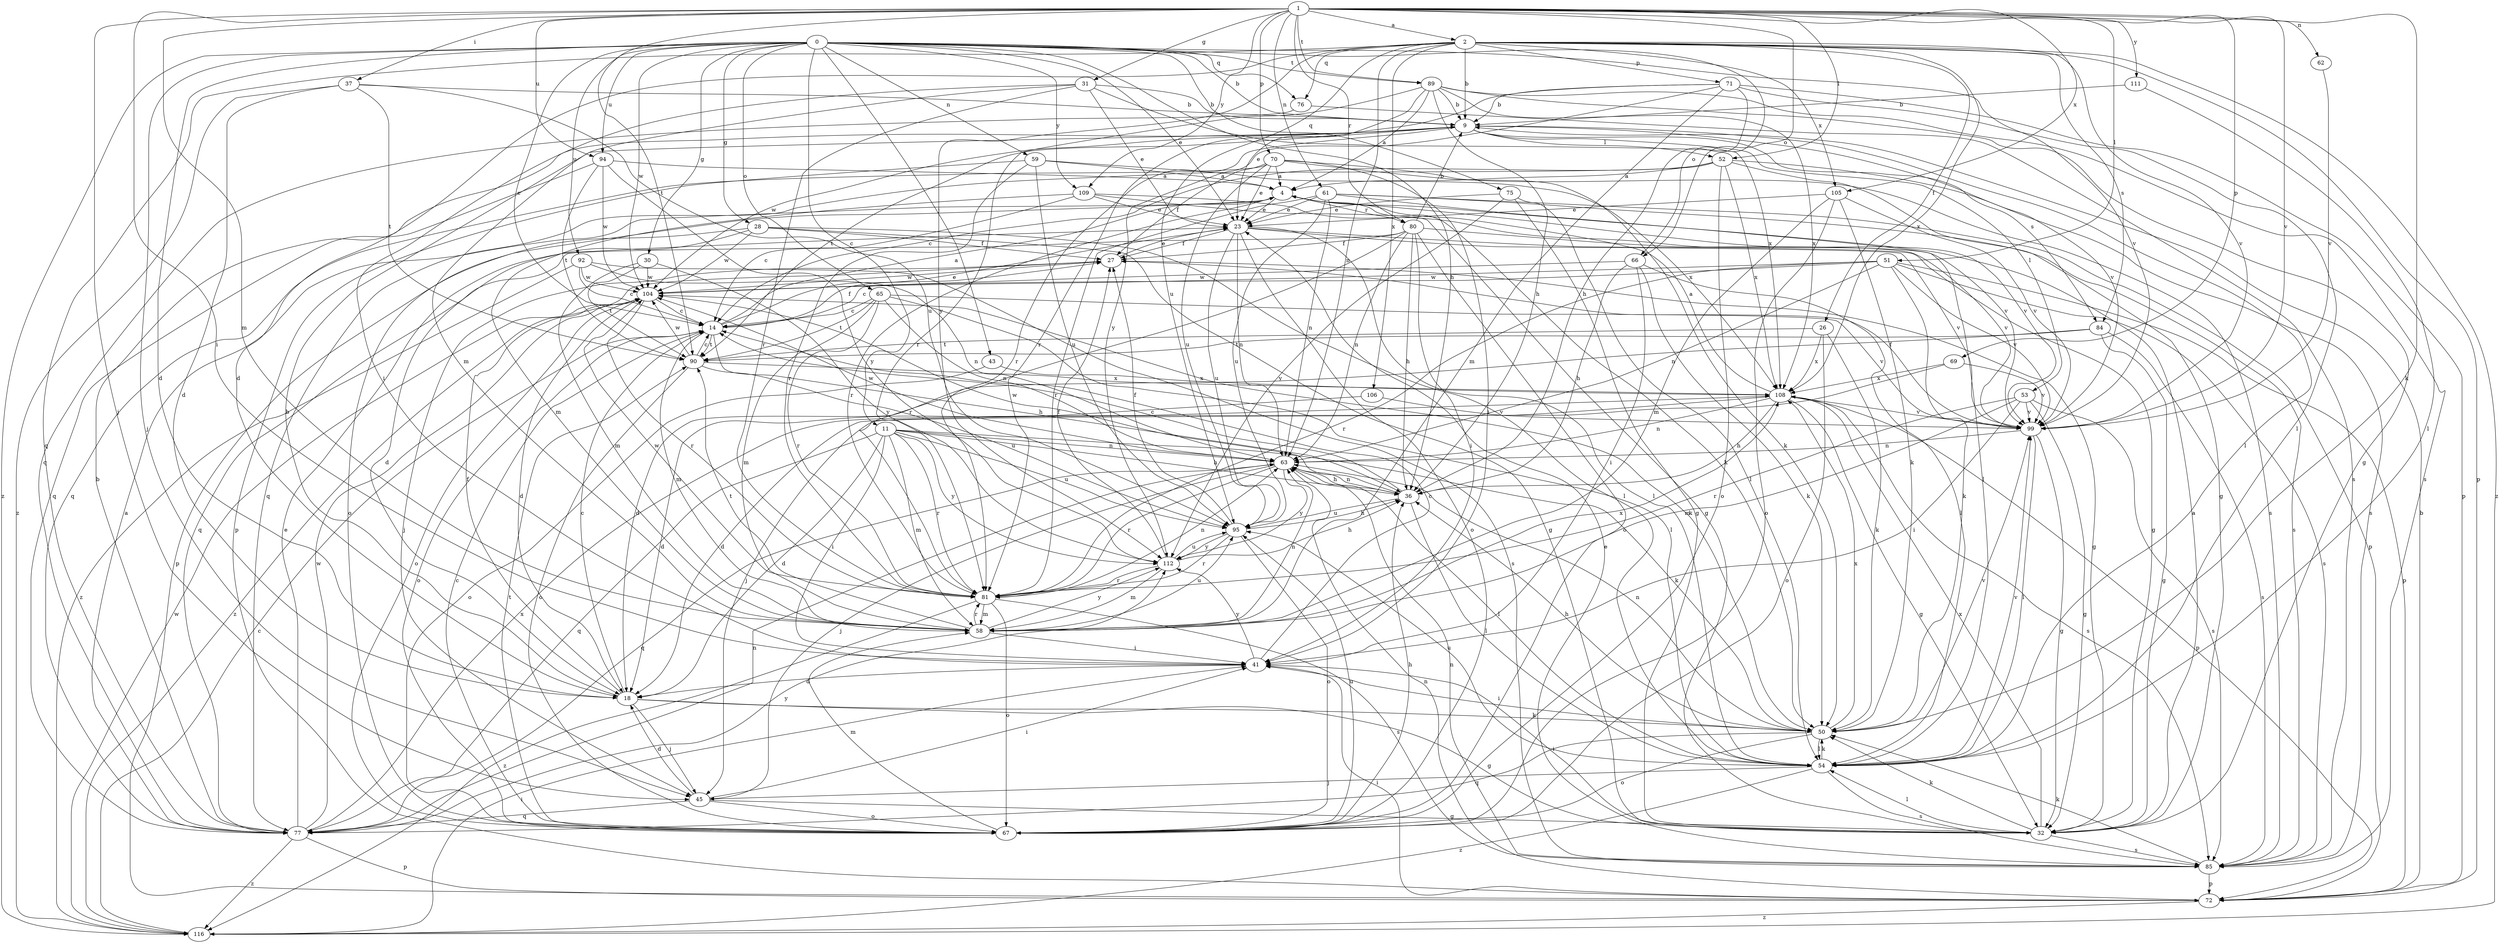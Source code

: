 strict digraph  {
0;
1;
2;
4;
9;
11;
14;
18;
23;
26;
27;
28;
30;
31;
32;
36;
37;
41;
43;
45;
50;
51;
52;
53;
54;
58;
59;
61;
62;
63;
65;
66;
67;
69;
70;
71;
72;
75;
76;
77;
80;
81;
84;
85;
89;
90;
92;
94;
95;
99;
104;
105;
106;
108;
109;
111;
112;
116;
0 -> 9  [label=b];
0 -> 11  [label=c];
0 -> 14  [label=c];
0 -> 18  [label=d];
0 -> 23  [label=e];
0 -> 28  [label=g];
0 -> 30  [label=g];
0 -> 36  [label=h];
0 -> 43  [label=j];
0 -> 45  [label=j];
0 -> 59  [label=n];
0 -> 65  [label=o];
0 -> 66  [label=o];
0 -> 75  [label=q];
0 -> 76  [label=q];
0 -> 89  [label=t];
0 -> 92  [label=u];
0 -> 94  [label=u];
0 -> 99  [label=v];
0 -> 104  [label=w];
0 -> 109  [label=y];
0 -> 116  [label=z];
1 -> 2  [label=a];
1 -> 31  [label=g];
1 -> 37  [label=i];
1 -> 41  [label=i];
1 -> 45  [label=j];
1 -> 50  [label=k];
1 -> 51  [label=l];
1 -> 52  [label=l];
1 -> 58  [label=m];
1 -> 61  [label=n];
1 -> 62  [label=n];
1 -> 66  [label=o];
1 -> 69  [label=p];
1 -> 70  [label=p];
1 -> 80  [label=r];
1 -> 89  [label=t];
1 -> 90  [label=t];
1 -> 94  [label=u];
1 -> 99  [label=v];
1 -> 105  [label=x];
1 -> 109  [label=y];
1 -> 111  [label=y];
2 -> 9  [label=b];
2 -> 18  [label=d];
2 -> 26  [label=f];
2 -> 63  [label=n];
2 -> 71  [label=p];
2 -> 72  [label=p];
2 -> 76  [label=q];
2 -> 77  [label=q];
2 -> 84  [label=s];
2 -> 95  [label=u];
2 -> 99  [label=v];
2 -> 105  [label=x];
2 -> 106  [label=x];
2 -> 108  [label=x];
2 -> 112  [label=y];
2 -> 116  [label=z];
4 -> 23  [label=e];
4 -> 50  [label=k];
4 -> 67  [label=o];
4 -> 80  [label=r];
4 -> 81  [label=r];
4 -> 99  [label=v];
9 -> 52  [label=l];
9 -> 53  [label=l];
9 -> 54  [label=l];
9 -> 81  [label=r];
9 -> 84  [label=s];
9 -> 90  [label=t];
9 -> 99  [label=v];
9 -> 104  [label=w];
11 -> 18  [label=d];
11 -> 36  [label=h];
11 -> 41  [label=i];
11 -> 50  [label=k];
11 -> 58  [label=m];
11 -> 63  [label=n];
11 -> 77  [label=q];
11 -> 81  [label=r];
11 -> 95  [label=u];
11 -> 112  [label=y];
14 -> 4  [label=a];
14 -> 23  [label=e];
14 -> 27  [label=f];
14 -> 36  [label=h];
14 -> 58  [label=m];
14 -> 67  [label=o];
14 -> 90  [label=t];
18 -> 9  [label=b];
18 -> 14  [label=c];
18 -> 27  [label=f];
18 -> 32  [label=g];
18 -> 45  [label=j];
18 -> 50  [label=k];
23 -> 27  [label=f];
23 -> 32  [label=g];
23 -> 54  [label=l];
23 -> 63  [label=n];
23 -> 67  [label=o];
23 -> 95  [label=u];
23 -> 99  [label=v];
26 -> 50  [label=k];
26 -> 67  [label=o];
26 -> 90  [label=t];
26 -> 108  [label=x];
27 -> 23  [label=e];
27 -> 32  [label=g];
27 -> 45  [label=j];
27 -> 104  [label=w];
28 -> 18  [label=d];
28 -> 27  [label=f];
28 -> 32  [label=g];
28 -> 54  [label=l];
28 -> 72  [label=p];
28 -> 104  [label=w];
30 -> 58  [label=m];
30 -> 90  [label=t];
30 -> 104  [label=w];
30 -> 112  [label=y];
31 -> 9  [label=b];
31 -> 23  [label=e];
31 -> 41  [label=i];
31 -> 58  [label=m];
31 -> 81  [label=r];
31 -> 108  [label=x];
32 -> 4  [label=a];
32 -> 41  [label=i];
32 -> 50  [label=k];
32 -> 54  [label=l];
32 -> 85  [label=s];
32 -> 108  [label=x];
36 -> 14  [label=c];
36 -> 54  [label=l];
36 -> 63  [label=n];
36 -> 95  [label=u];
36 -> 104  [label=w];
37 -> 9  [label=b];
37 -> 18  [label=d];
37 -> 90  [label=t];
37 -> 95  [label=u];
37 -> 116  [label=z];
41 -> 14  [label=c];
41 -> 18  [label=d];
41 -> 112  [label=y];
43 -> 67  [label=o];
43 -> 108  [label=x];
45 -> 18  [label=d];
45 -> 32  [label=g];
45 -> 41  [label=i];
45 -> 67  [label=o];
45 -> 77  [label=q];
50 -> 36  [label=h];
50 -> 41  [label=i];
50 -> 54  [label=l];
50 -> 63  [label=n];
50 -> 67  [label=o];
50 -> 77  [label=q];
50 -> 99  [label=v];
50 -> 108  [label=x];
51 -> 14  [label=c];
51 -> 50  [label=k];
51 -> 63  [label=n];
51 -> 72  [label=p];
51 -> 81  [label=r];
51 -> 85  [label=s];
51 -> 99  [label=v];
51 -> 104  [label=w];
52 -> 4  [label=a];
52 -> 14  [label=c];
52 -> 32  [label=g];
52 -> 67  [label=o];
52 -> 77  [label=q];
52 -> 85  [label=s];
52 -> 108  [label=x];
53 -> 32  [label=g];
53 -> 41  [label=i];
53 -> 58  [label=m];
53 -> 81  [label=r];
53 -> 85  [label=s];
53 -> 99  [label=v];
54 -> 45  [label=j];
54 -> 50  [label=k];
54 -> 85  [label=s];
54 -> 95  [label=u];
54 -> 99  [label=v];
54 -> 116  [label=z];
58 -> 41  [label=i];
58 -> 63  [label=n];
58 -> 81  [label=r];
58 -> 90  [label=t];
58 -> 95  [label=u];
58 -> 108  [label=x];
58 -> 112  [label=y];
59 -> 4  [label=a];
59 -> 72  [label=p];
59 -> 81  [label=r];
59 -> 95  [label=u];
59 -> 108  [label=x];
61 -> 23  [label=e];
61 -> 54  [label=l];
61 -> 63  [label=n];
61 -> 72  [label=p];
61 -> 81  [label=r];
61 -> 85  [label=s];
61 -> 95  [label=u];
62 -> 99  [label=v];
63 -> 36  [label=h];
63 -> 45  [label=j];
63 -> 54  [label=l];
63 -> 77  [label=q];
63 -> 81  [label=r];
63 -> 104  [label=w];
63 -> 112  [label=y];
65 -> 14  [label=c];
65 -> 54  [label=l];
65 -> 58  [label=m];
65 -> 63  [label=n];
65 -> 81  [label=r];
65 -> 90  [label=t];
65 -> 99  [label=v];
66 -> 36  [label=h];
66 -> 41  [label=i];
66 -> 50  [label=k];
66 -> 54  [label=l];
66 -> 104  [label=w];
67 -> 14  [label=c];
67 -> 36  [label=h];
67 -> 58  [label=m];
67 -> 90  [label=t];
67 -> 95  [label=u];
69 -> 45  [label=j];
69 -> 99  [label=v];
69 -> 108  [label=x];
70 -> 4  [label=a];
70 -> 23  [label=e];
70 -> 27  [label=f];
70 -> 41  [label=i];
70 -> 50  [label=k];
70 -> 77  [label=q];
70 -> 85  [label=s];
70 -> 95  [label=u];
71 -> 9  [label=b];
71 -> 36  [label=h];
71 -> 54  [label=l];
71 -> 58  [label=m];
71 -> 72  [label=p];
71 -> 81  [label=r];
71 -> 112  [label=y];
72 -> 9  [label=b];
72 -> 41  [label=i];
72 -> 63  [label=n];
72 -> 116  [label=z];
75 -> 23  [label=e];
75 -> 32  [label=g];
75 -> 54  [label=l];
75 -> 112  [label=y];
76 -> 77  [label=q];
76 -> 85  [label=s];
77 -> 4  [label=a];
77 -> 9  [label=b];
77 -> 23  [label=e];
77 -> 63  [label=n];
77 -> 72  [label=p];
77 -> 104  [label=w];
77 -> 108  [label=x];
77 -> 112  [label=y];
77 -> 116  [label=z];
80 -> 9  [label=b];
80 -> 27  [label=f];
80 -> 36  [label=h];
80 -> 41  [label=i];
80 -> 63  [label=n];
80 -> 67  [label=o];
80 -> 77  [label=q];
80 -> 81  [label=r];
80 -> 99  [label=v];
81 -> 58  [label=m];
81 -> 63  [label=n];
81 -> 67  [label=o];
81 -> 85  [label=s];
81 -> 104  [label=w];
81 -> 116  [label=z];
84 -> 18  [label=d];
84 -> 32  [label=g];
84 -> 85  [label=s];
84 -> 90  [label=t];
85 -> 23  [label=e];
85 -> 50  [label=k];
85 -> 63  [label=n];
85 -> 72  [label=p];
89 -> 4  [label=a];
89 -> 9  [label=b];
89 -> 23  [label=e];
89 -> 32  [label=g];
89 -> 36  [label=h];
89 -> 81  [label=r];
89 -> 85  [label=s];
89 -> 108  [label=x];
90 -> 14  [label=c];
90 -> 67  [label=o];
90 -> 95  [label=u];
90 -> 104  [label=w];
90 -> 108  [label=x];
92 -> 14  [label=c];
92 -> 63  [label=n];
92 -> 85  [label=s];
92 -> 104  [label=w];
92 -> 116  [label=z];
94 -> 4  [label=a];
94 -> 77  [label=q];
94 -> 90  [label=t];
94 -> 104  [label=w];
94 -> 112  [label=y];
95 -> 27  [label=f];
95 -> 36  [label=h];
95 -> 67  [label=o];
95 -> 81  [label=r];
95 -> 112  [label=y];
99 -> 27  [label=f];
99 -> 32  [label=g];
99 -> 54  [label=l];
99 -> 63  [label=n];
104 -> 14  [label=c];
104 -> 18  [label=d];
104 -> 50  [label=k];
104 -> 67  [label=o];
104 -> 81  [label=r];
104 -> 116  [label=z];
105 -> 23  [label=e];
105 -> 50  [label=k];
105 -> 58  [label=m];
105 -> 67  [label=o];
105 -> 99  [label=v];
106 -> 18  [label=d];
106 -> 99  [label=v];
108 -> 4  [label=a];
108 -> 18  [label=d];
108 -> 32  [label=g];
108 -> 36  [label=h];
108 -> 63  [label=n];
108 -> 72  [label=p];
108 -> 85  [label=s];
108 -> 99  [label=v];
109 -> 14  [label=c];
109 -> 23  [label=e];
109 -> 32  [label=g];
109 -> 58  [label=m];
109 -> 99  [label=v];
111 -> 9  [label=b];
111 -> 54  [label=l];
112 -> 27  [label=f];
112 -> 36  [label=h];
112 -> 58  [label=m];
112 -> 81  [label=r];
112 -> 95  [label=u];
116 -> 14  [label=c];
116 -> 41  [label=i];
116 -> 104  [label=w];
}
